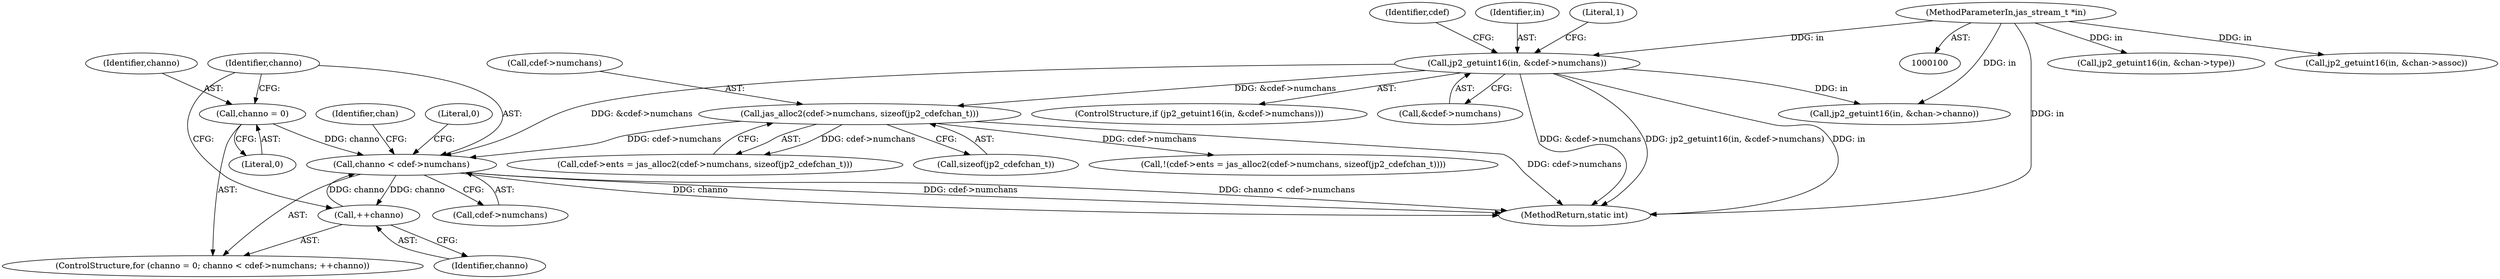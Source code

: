 digraph "0_jasper_e96fc4fdd525fa0ede28074a7e2b1caf94b58b0d_3@pointer" {
"1000151" [label="(Call,channo < cdef->numchans)"];
"1000156" [label="(Call,++channo)"];
"1000151" [label="(Call,channo < cdef->numchans)"];
"1000148" [label="(Call,channo = 0)"];
"1000121" [label="(Call,jp2_getuint16(in, &cdef->numchans))"];
"1000102" [label="(MethodParameterIn,jas_stream_t *in)"];
"1000137" [label="(Call,jas_alloc2(cdef->numchans, sizeof(jp2_cdefchan_t)))"];
"1000151" [label="(Call,channo < cdef->numchans)"];
"1000122" [label="(Identifier,in)"];
"1000150" [label="(Literal,0)"];
"1000141" [label="(Call,sizeof(jp2_cdefchan_t))"];
"1000176" [label="(Call,jp2_getuint16(in, &chan->type))"];
"1000169" [label="(Call,jp2_getuint16(in, &chan->channo))"];
"1000160" [label="(Identifier,chan)"];
"1000133" [label="(Call,cdef->ents = jas_alloc2(cdef->numchans, sizeof(jp2_cdefchan_t)))"];
"1000121" [label="(Call,jp2_getuint16(in, &cdef->numchans))"];
"1000194" [label="(MethodReturn,static int)"];
"1000120" [label="(ControlStructure,if (jp2_getuint16(in, &cdef->numchans)))"];
"1000153" [label="(Call,cdef->numchans)"];
"1000130" [label="(Literal,1)"];
"1000102" [label="(MethodParameterIn,jas_stream_t *in)"];
"1000135" [label="(Identifier,cdef)"];
"1000137" [label="(Call,jas_alloc2(cdef->numchans, sizeof(jp2_cdefchan_t)))"];
"1000193" [label="(Literal,0)"];
"1000156" [label="(Call,++channo)"];
"1000157" [label="(Identifier,channo)"];
"1000182" [label="(Call,jp2_getuint16(in, &chan->assoc))"];
"1000147" [label="(ControlStructure,for (channo = 0; channo < cdef->numchans; ++channo))"];
"1000138" [label="(Call,cdef->numchans)"];
"1000152" [label="(Identifier,channo)"];
"1000123" [label="(Call,&cdef->numchans)"];
"1000149" [label="(Identifier,channo)"];
"1000148" [label="(Call,channo = 0)"];
"1000132" [label="(Call,!(cdef->ents = jas_alloc2(cdef->numchans, sizeof(jp2_cdefchan_t))))"];
"1000151" -> "1000147"  [label="AST: "];
"1000151" -> "1000153"  [label="CFG: "];
"1000152" -> "1000151"  [label="AST: "];
"1000153" -> "1000151"  [label="AST: "];
"1000160" -> "1000151"  [label="CFG: "];
"1000193" -> "1000151"  [label="CFG: "];
"1000151" -> "1000194"  [label="DDG: cdef->numchans"];
"1000151" -> "1000194"  [label="DDG: channo < cdef->numchans"];
"1000151" -> "1000194"  [label="DDG: channo"];
"1000156" -> "1000151"  [label="DDG: channo"];
"1000148" -> "1000151"  [label="DDG: channo"];
"1000121" -> "1000151"  [label="DDG: &cdef->numchans"];
"1000137" -> "1000151"  [label="DDG: cdef->numchans"];
"1000151" -> "1000156"  [label="DDG: channo"];
"1000156" -> "1000147"  [label="AST: "];
"1000156" -> "1000157"  [label="CFG: "];
"1000157" -> "1000156"  [label="AST: "];
"1000152" -> "1000156"  [label="CFG: "];
"1000148" -> "1000147"  [label="AST: "];
"1000148" -> "1000150"  [label="CFG: "];
"1000149" -> "1000148"  [label="AST: "];
"1000150" -> "1000148"  [label="AST: "];
"1000152" -> "1000148"  [label="CFG: "];
"1000121" -> "1000120"  [label="AST: "];
"1000121" -> "1000123"  [label="CFG: "];
"1000122" -> "1000121"  [label="AST: "];
"1000123" -> "1000121"  [label="AST: "];
"1000130" -> "1000121"  [label="CFG: "];
"1000135" -> "1000121"  [label="CFG: "];
"1000121" -> "1000194"  [label="DDG: &cdef->numchans"];
"1000121" -> "1000194"  [label="DDG: jp2_getuint16(in, &cdef->numchans)"];
"1000121" -> "1000194"  [label="DDG: in"];
"1000102" -> "1000121"  [label="DDG: in"];
"1000121" -> "1000137"  [label="DDG: &cdef->numchans"];
"1000121" -> "1000169"  [label="DDG: in"];
"1000102" -> "1000100"  [label="AST: "];
"1000102" -> "1000194"  [label="DDG: in"];
"1000102" -> "1000169"  [label="DDG: in"];
"1000102" -> "1000176"  [label="DDG: in"];
"1000102" -> "1000182"  [label="DDG: in"];
"1000137" -> "1000133"  [label="AST: "];
"1000137" -> "1000141"  [label="CFG: "];
"1000138" -> "1000137"  [label="AST: "];
"1000141" -> "1000137"  [label="AST: "];
"1000133" -> "1000137"  [label="CFG: "];
"1000137" -> "1000194"  [label="DDG: cdef->numchans"];
"1000137" -> "1000132"  [label="DDG: cdef->numchans"];
"1000137" -> "1000133"  [label="DDG: cdef->numchans"];
}
